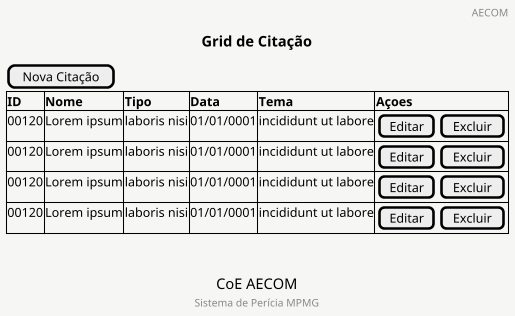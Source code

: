 @startsalt
<style>
saltDiagram {
  BackgroundColor #f6f6f5
}
</style>
skinparam dpi 100
title Grid de Citação
header AECOM
footer Sistema de Perícia MPMG
caption CoE AECOM
{
    [Nova Citação]
    {#
    **ID** | **Nome** | **Tipo** | **Data** | **Tema** | **Açoes**
    00120 | Lorem ipsum   | laboris nisi | 01/01/0001 | incididunt ut labore | { [Editar] | [Excluir] }
    00120 | Lorem ipsum   | laboris nisi | 01/01/0001 | incididunt ut labore |{ [Editar] | [Excluir] }
    00120 | Lorem ipsum   | laboris nisi | 01/01/0001 | incididunt ut labore |{ [Editar] | [Excluir] }
    00120 | Lorem ipsum   | laboris nisi | 01/01/0001 | incididunt ut labore |{ [Editar] | [Excluir] }
    }
    .
    .
}
@endsalt